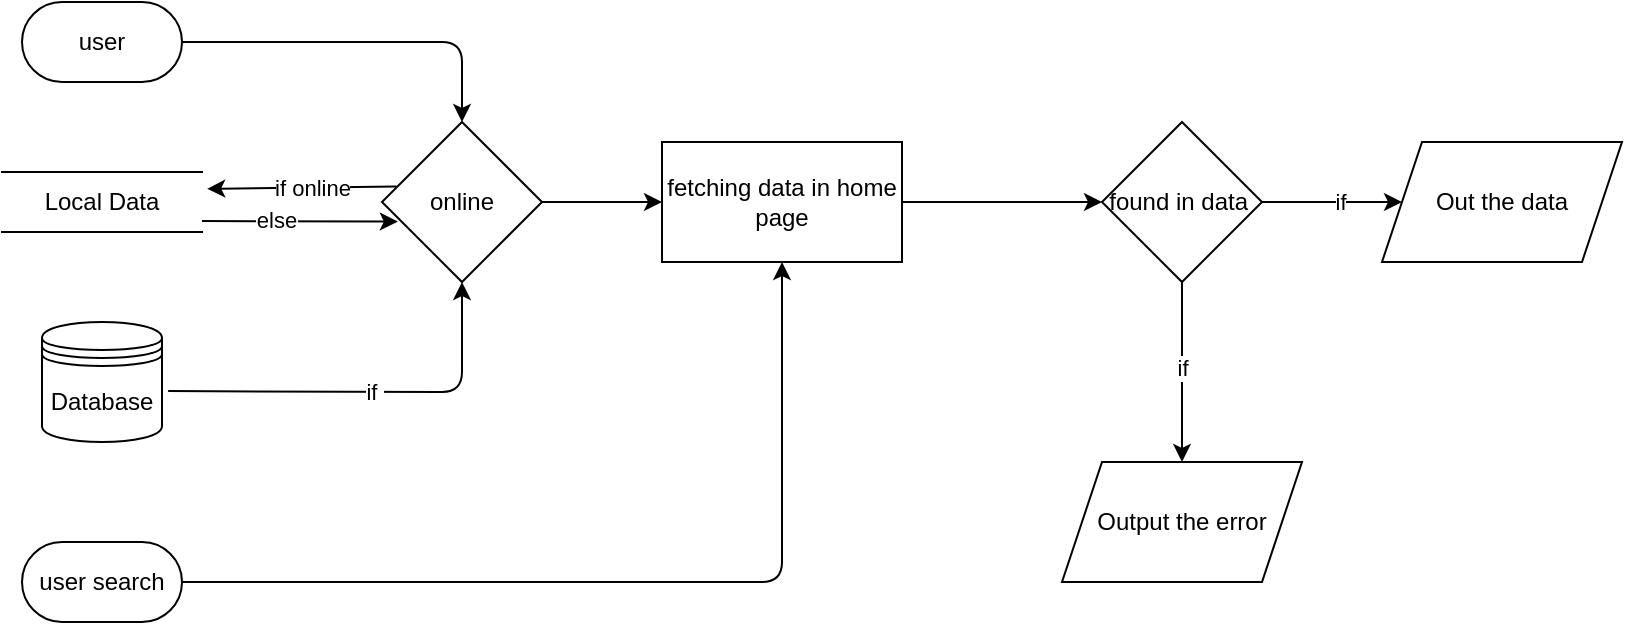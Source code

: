 <mxfile>
    <diagram id="6TXp2vp5D4xBP36KmcVB" name="Page-1">
        <mxGraphModel dx="1189" dy="733" grid="1" gridSize="10" guides="1" tooltips="1" connect="1" arrows="1" fold="1" page="1" pageScale="1" pageWidth="1200" pageHeight="1600" math="0" shadow="0">
            <root>
                <mxCell id="0"/>
                <mxCell id="1" parent="0"/>
                <mxCell id="10" value="Database" style="shape=datastore;whiteSpace=wrap;html=1;" vertex="1" parent="1">
                    <mxGeometry x="80" y="220" width="60" height="60" as="geometry"/>
                </mxCell>
                <mxCell id="25" value="" style="edgeStyle=none;html=1;" edge="1" parent="1" source="11" target="24">
                    <mxGeometry relative="1" as="geometry"/>
                </mxCell>
                <mxCell id="26" style="edgeStyle=none;html=1;entryX=1.026;entryY=0.28;entryDx=0;entryDy=0;entryPerimeter=0;exitX=0.092;exitY=0.403;exitDx=0;exitDy=0;exitPerimeter=0;" edge="1" parent="1" source="11" target="14">
                    <mxGeometry relative="1" as="geometry">
                        <mxPoint x="250" y="154" as="sourcePoint"/>
                        <mxPoint x="180.0" y="154" as="targetPoint"/>
                    </mxGeometry>
                </mxCell>
                <mxCell id="28" value="if online" style="edgeLabel;html=1;align=center;verticalAlign=middle;resizable=0;points=[];" vertex="1" connectable="0" parent="26">
                    <mxGeometry x="0.16" relative="1" as="geometry">
                        <mxPoint x="12" as="offset"/>
                    </mxGeometry>
                </mxCell>
                <mxCell id="11" value="online" style="rhombus;whiteSpace=wrap;html=1;" vertex="1" parent="1">
                    <mxGeometry x="250" y="120" width="80" height="80" as="geometry"/>
                </mxCell>
                <mxCell id="12" style="edgeStyle=none;html=1;entryX=0.5;entryY=0;entryDx=0;entryDy=0;exitX=1;exitY=0.5;exitDx=0;exitDy=0;" edge="1" parent="1" source="13" target="11">
                    <mxGeometry relative="1" as="geometry">
                        <mxPoint x="170" y="80" as="sourcePoint"/>
                        <Array as="points">
                            <mxPoint x="290" y="80"/>
                        </Array>
                    </mxGeometry>
                </mxCell>
                <mxCell id="18" value="" style="edgeStyle=none;html=1;exitX=0.998;exitY=0.817;exitDx=0;exitDy=0;exitPerimeter=0;entryX=0.099;entryY=0.622;entryDx=0;entryDy=0;entryPerimeter=0;" edge="1" parent="1" source="14" target="11">
                    <mxGeometry relative="1" as="geometry">
                        <mxPoint x="180" y="169" as="sourcePoint"/>
                        <mxPoint x="250" y="169" as="targetPoint"/>
                        <Array as="points"/>
                    </mxGeometry>
                </mxCell>
                <mxCell id="19" value="else" style="edgeLabel;html=1;align=center;verticalAlign=middle;resizable=0;points=[];" vertex="1" connectable="0" parent="18">
                    <mxGeometry x="-0.248" y="1" relative="1" as="geometry">
                        <mxPoint as="offset"/>
                    </mxGeometry>
                </mxCell>
                <mxCell id="14" value="Local Data" style="html=1;dashed=0;whiteSpace=wrap;shape=partialRectangle;right=0;left=0;" vertex="1" parent="1">
                    <mxGeometry x="60" y="145" width="100" height="30" as="geometry"/>
                </mxCell>
                <mxCell id="16" style="edgeStyle=none;html=1;exitX=1.051;exitY=0.576;exitDx=0;exitDy=0;exitPerimeter=0;" edge="1" parent="1" source="10" target="11">
                    <mxGeometry relative="1" as="geometry">
                        <Array as="points">
                            <mxPoint x="290" y="255"/>
                        </Array>
                    </mxGeometry>
                </mxCell>
                <mxCell id="17" value="if&amp;nbsp;" style="edgeLabel;html=1;align=center;verticalAlign=middle;resizable=0;points=[];" vertex="1" connectable="0" parent="16">
                    <mxGeometry x="0.018" relative="1" as="geometry">
                        <mxPoint as="offset"/>
                    </mxGeometry>
                </mxCell>
                <mxCell id="36" value="" style="edgeStyle=none;html=1;" edge="1" parent="1" source="24" target="35">
                    <mxGeometry relative="1" as="geometry"/>
                </mxCell>
                <mxCell id="24" value="fetching data in home page" style="whiteSpace=wrap;html=1;" vertex="1" parent="1">
                    <mxGeometry x="390" y="130" width="120" height="60" as="geometry"/>
                </mxCell>
                <mxCell id="13" value="user" style="rounded=1;whiteSpace=wrap;html=1;arcSize=50;" vertex="1" parent="1">
                    <mxGeometry x="70" y="60" width="80" height="40" as="geometry"/>
                </mxCell>
                <mxCell id="37" style="edgeStyle=none;html=1;entryX=0.5;entryY=1;entryDx=0;entryDy=0;" edge="1" parent="1" source="31" target="24">
                    <mxGeometry relative="1" as="geometry">
                        <mxPoint x="640" y="350" as="targetPoint"/>
                        <Array as="points">
                            <mxPoint x="450" y="350"/>
                        </Array>
                    </mxGeometry>
                </mxCell>
                <mxCell id="31" value="user search" style="rounded=1;whiteSpace=wrap;html=1;arcSize=50;" vertex="1" parent="1">
                    <mxGeometry x="70" y="330" width="80" height="40" as="geometry"/>
                </mxCell>
                <mxCell id="39" value="" style="edgeStyle=none;html=1;" edge="1" parent="1" source="35" target="38">
                    <mxGeometry relative="1" as="geometry"/>
                </mxCell>
                <mxCell id="42" value="if" style="edgeLabel;html=1;align=center;verticalAlign=middle;resizable=0;points=[];" vertex="1" connectable="0" parent="39">
                    <mxGeometry x="-0.041" relative="1" as="geometry">
                        <mxPoint as="offset"/>
                    </mxGeometry>
                </mxCell>
                <mxCell id="41" value="" style="edgeStyle=none;html=1;" edge="1" parent="1" source="35" target="40">
                    <mxGeometry relative="1" as="geometry"/>
                </mxCell>
                <mxCell id="46" value="if" style="edgeLabel;html=1;align=center;verticalAlign=middle;resizable=0;points=[];" vertex="1" connectable="0" parent="41">
                    <mxGeometry x="0.107" relative="1" as="geometry">
                        <mxPoint as="offset"/>
                    </mxGeometry>
                </mxCell>
                <mxCell id="35" value="found in data&amp;nbsp;" style="rhombus;whiteSpace=wrap;html=1;" vertex="1" parent="1">
                    <mxGeometry x="610" y="120" width="80" height="80" as="geometry"/>
                </mxCell>
                <mxCell id="38" value="Output the error" style="shape=parallelogram;perimeter=parallelogramPerimeter;whiteSpace=wrap;html=1;fixedSize=1;" vertex="1" parent="1">
                    <mxGeometry x="590" y="290" width="120" height="60" as="geometry"/>
                </mxCell>
                <mxCell id="40" value="Out the data" style="shape=parallelogram;perimeter=parallelogramPerimeter;whiteSpace=wrap;html=1;fixedSize=1;" vertex="1" parent="1">
                    <mxGeometry x="750" y="130" width="120" height="60" as="geometry"/>
                </mxCell>
            </root>
        </mxGraphModel>
    </diagram>
</mxfile>